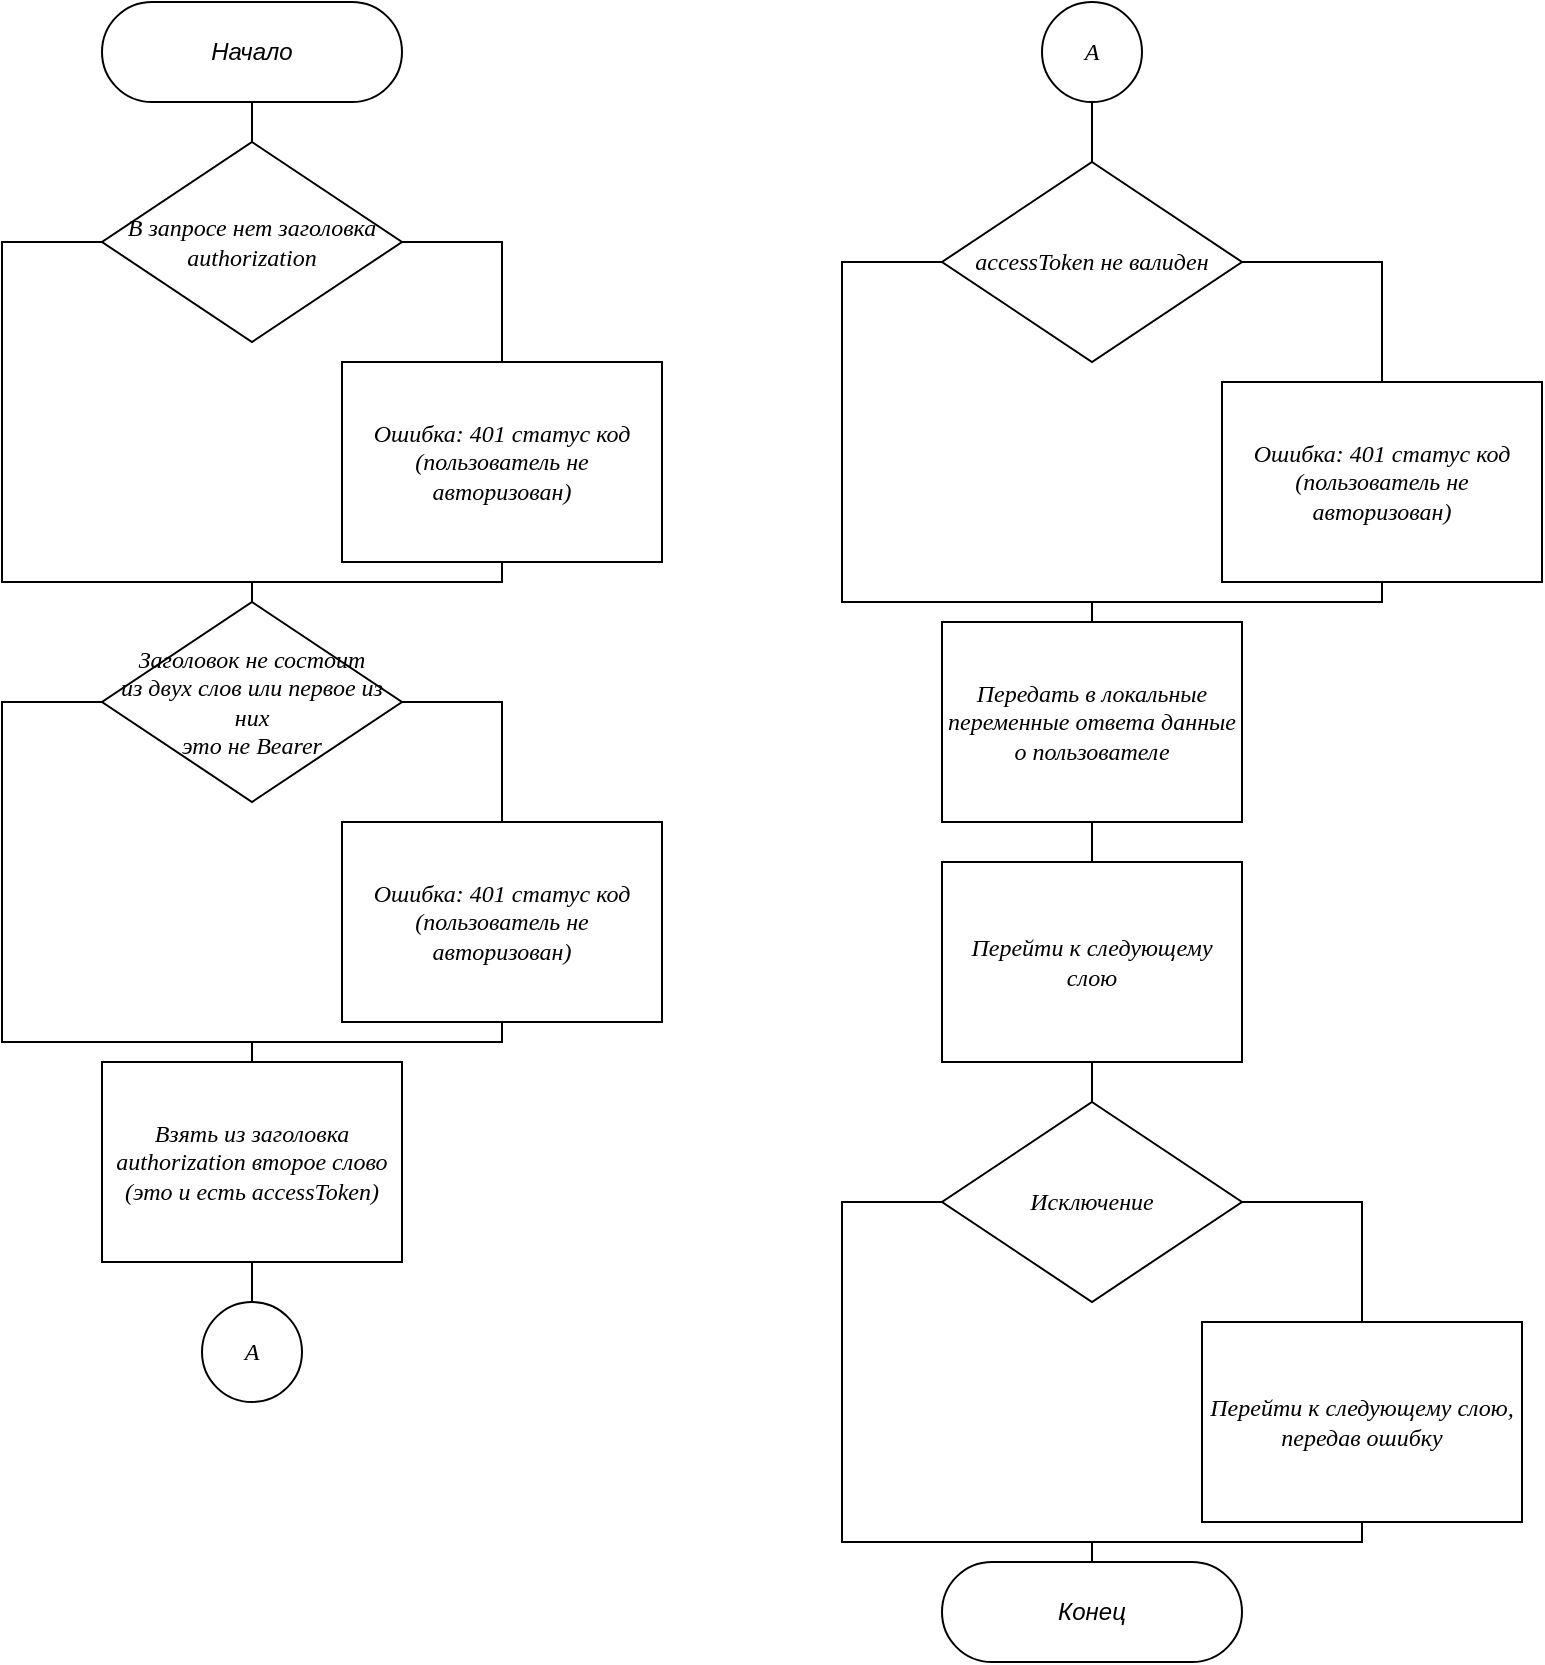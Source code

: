 <mxfile version="24.7.17">
  <diagram name="Page-1" id="gwpifbDKyIBTILsdFafc">
    <mxGraphModel dx="1873" dy="1124" grid="1" gridSize="10" guides="1" tooltips="1" connect="1" arrows="1" fold="1" page="1" pageScale="1" pageWidth="850" pageHeight="1100" math="0" shadow="0">
      <root>
        <mxCell id="0" />
        <mxCell id="1" parent="0" />
        <mxCell id="OKVP6sujibBIXA0t6-Vj-2" value="&lt;i&gt;Начало&lt;/i&gt;" style="rounded=1;whiteSpace=wrap;html=1;glass=0;arcSize=50;" vertex="1" parent="1">
          <mxGeometry x="240" y="80" width="150" height="50" as="geometry" />
        </mxCell>
        <mxCell id="OKVP6sujibBIXA0t6-Vj-4" value="&lt;font face=&quot;GOST2304 Type A&quot;&gt;&lt;i&gt;Исключение&lt;/i&gt;&lt;/font&gt;" style="rhombus;whiteSpace=wrap;html=1;" vertex="1" parent="1">
          <mxGeometry x="660" y="630" width="150" height="100" as="geometry" />
        </mxCell>
        <mxCell id="OKVP6sujibBIXA0t6-Vj-6" value="&lt;font face=&quot;GOST2304 Type A&quot;&gt;&lt;i&gt;В запросе нет заголовка&lt;/i&gt;&lt;/font&gt;&lt;div&gt;&lt;font face=&quot;GOST2304 Type A&quot;&gt;&lt;i&gt;authorization&lt;/i&gt;&lt;/font&gt;&lt;/div&gt;" style="rhombus;whiteSpace=wrap;html=1;" vertex="1" parent="1">
          <mxGeometry x="240" y="150" width="150" height="100" as="geometry" />
        </mxCell>
        <mxCell id="OKVP6sujibBIXA0t6-Vj-8" value="&lt;font face=&quot;GOST2304 Type A&quot;&gt;&lt;i&gt;Ошибка: 401 статус код (пользователь не авторизован)&lt;/i&gt;&lt;/font&gt;" style="rounded=0;whiteSpace=wrap;html=1;" vertex="1" parent="1">
          <mxGeometry x="360" y="260" width="160" height="100" as="geometry" />
        </mxCell>
        <mxCell id="OKVP6sujibBIXA0t6-Vj-11" value="&lt;font face=&quot;GOST2304 Type A&quot;&gt;&lt;i&gt;Заголовок не состоит&lt;/i&gt;&lt;/font&gt;&lt;div&gt;&lt;font face=&quot;GOST2304 Type A&quot;&gt;&lt;i&gt;из двух слов или первое из них&lt;/i&gt;&lt;/font&gt;&lt;/div&gt;&lt;div&gt;&lt;font face=&quot;GOST2304 Type A&quot;&gt;&lt;i&gt;это не Bearer&lt;/i&gt;&lt;/font&gt;&lt;/div&gt;" style="rhombus;whiteSpace=wrap;html=1;" vertex="1" parent="1">
          <mxGeometry x="240" y="380" width="150" height="100" as="geometry" />
        </mxCell>
        <mxCell id="OKVP6sujibBIXA0t6-Vj-14" value="&lt;font face=&quot;GOST2304 Type A&quot;&gt;&lt;i&gt;Ошибка: 401 статус код (пользователь не авторизован)&lt;/i&gt;&lt;/font&gt;" style="rounded=0;whiteSpace=wrap;html=1;" vertex="1" parent="1">
          <mxGeometry x="360" y="490" width="160" height="100" as="geometry" />
        </mxCell>
        <mxCell id="OKVP6sujibBIXA0t6-Vj-15" value="&lt;font face=&quot;GOST2304 Type A&quot;&gt;&lt;i&gt;Взять из заголовка authorization второе слово (это и есть accessToken)&lt;/i&gt;&lt;/font&gt;" style="rounded=0;whiteSpace=wrap;html=1;" vertex="1" parent="1">
          <mxGeometry x="240" y="610" width="150" height="100" as="geometry" />
        </mxCell>
        <mxCell id="OKVP6sujibBIXA0t6-Vj-16" value="&lt;font face=&quot;GOST2304 Type A&quot;&gt;&lt;i&gt;accessToken не валиден&lt;/i&gt;&lt;/font&gt;" style="rhombus;whiteSpace=wrap;html=1;" vertex="1" parent="1">
          <mxGeometry x="660" y="160" width="150" height="100" as="geometry" />
        </mxCell>
        <mxCell id="OKVP6sujibBIXA0t6-Vj-17" value="&lt;font face=&quot;GOST2304 Type A&quot;&gt;&lt;i&gt;Ошибка: 401 статус код (пользователь не авторизован)&lt;/i&gt;&lt;/font&gt;" style="rounded=0;whiteSpace=wrap;html=1;" vertex="1" parent="1">
          <mxGeometry x="800" y="270" width="160" height="100" as="geometry" />
        </mxCell>
        <mxCell id="OKVP6sujibBIXA0t6-Vj-18" value="&lt;font face=&quot;GOST2304 Type A&quot;&gt;&lt;i&gt;Передать в локальные переменные ответа данные о пользователе&lt;/i&gt;&lt;/font&gt;" style="rounded=0;whiteSpace=wrap;html=1;" vertex="1" parent="1">
          <mxGeometry x="660" y="390" width="150" height="100" as="geometry" />
        </mxCell>
        <mxCell id="OKVP6sujibBIXA0t6-Vj-19" value="&lt;font face=&quot;GOST2304 Type A&quot;&gt;&lt;i&gt;Перейти к следующему слою&lt;/i&gt;&lt;/font&gt;" style="rounded=0;whiteSpace=wrap;html=1;" vertex="1" parent="1">
          <mxGeometry x="660" y="510" width="150" height="100" as="geometry" />
        </mxCell>
        <mxCell id="OKVP6sujibBIXA0t6-Vj-20" value="&lt;font face=&quot;GOST2304 Type A&quot;&gt;&lt;i&gt;Перейти к следующему слою, передав ошибку&lt;/i&gt;&lt;/font&gt;" style="rounded=0;whiteSpace=wrap;html=1;" vertex="1" parent="1">
          <mxGeometry x="790" y="740" width="160" height="100" as="geometry" />
        </mxCell>
        <mxCell id="OKVP6sujibBIXA0t6-Vj-21" value="&lt;i&gt;Конец&lt;/i&gt;" style="rounded=1;whiteSpace=wrap;html=1;glass=0;arcSize=50;" vertex="1" parent="1">
          <mxGeometry x="660" y="860" width="150" height="50" as="geometry" />
        </mxCell>
        <mxCell id="OKVP6sujibBIXA0t6-Vj-23" value="" style="endArrow=none;html=1;rounded=0;entryX=0.5;entryY=1;entryDx=0;entryDy=0;exitX=0.5;exitY=0;exitDx=0;exitDy=0;" edge="1" parent="1" source="OKVP6sujibBIXA0t6-Vj-6" target="OKVP6sujibBIXA0t6-Vj-2">
          <mxGeometry width="50" height="50" relative="1" as="geometry">
            <mxPoint x="300" y="180" as="sourcePoint" />
            <mxPoint x="350" y="130" as="targetPoint" />
          </mxGeometry>
        </mxCell>
        <mxCell id="OKVP6sujibBIXA0t6-Vj-24" value="" style="endArrow=none;html=1;rounded=0;entryX=1;entryY=0.5;entryDx=0;entryDy=0;exitX=0.5;exitY=0;exitDx=0;exitDy=0;" edge="1" parent="1" source="OKVP6sujibBIXA0t6-Vj-8" target="OKVP6sujibBIXA0t6-Vj-6">
          <mxGeometry width="50" height="50" relative="1" as="geometry">
            <mxPoint x="325" y="160" as="sourcePoint" />
            <mxPoint x="325" y="140" as="targetPoint" />
            <Array as="points">
              <mxPoint x="440" y="200" />
            </Array>
          </mxGeometry>
        </mxCell>
        <mxCell id="OKVP6sujibBIXA0t6-Vj-25" value="" style="endArrow=none;html=1;rounded=0;entryX=0;entryY=0.5;entryDx=0;entryDy=0;" edge="1" parent="1" target="OKVP6sujibBIXA0t6-Vj-6">
          <mxGeometry width="50" height="50" relative="1" as="geometry">
            <mxPoint x="310" y="370" as="sourcePoint" />
            <mxPoint x="335" y="150" as="targetPoint" />
            <Array as="points">
              <mxPoint x="190" y="370" />
              <mxPoint x="190" y="200" />
            </Array>
          </mxGeometry>
        </mxCell>
        <mxCell id="OKVP6sujibBIXA0t6-Vj-26" value="" style="endArrow=none;html=1;rounded=0;exitX=0.5;exitY=1;exitDx=0;exitDy=0;" edge="1" parent="1" source="OKVP6sujibBIXA0t6-Vj-8">
          <mxGeometry width="50" height="50" relative="1" as="geometry">
            <mxPoint x="400" y="370" as="sourcePoint" />
            <mxPoint x="310" y="370" as="targetPoint" />
            <Array as="points">
              <mxPoint x="440" y="370" />
            </Array>
          </mxGeometry>
        </mxCell>
        <mxCell id="OKVP6sujibBIXA0t6-Vj-27" value="" style="endArrow=none;html=1;rounded=0;entryX=0.5;entryY=0;entryDx=0;entryDy=0;" edge="1" parent="1" target="OKVP6sujibBIXA0t6-Vj-11">
          <mxGeometry width="50" height="50" relative="1" as="geometry">
            <mxPoint x="315" y="370" as="sourcePoint" />
            <mxPoint x="355" y="170" as="targetPoint" />
          </mxGeometry>
        </mxCell>
        <mxCell id="OKVP6sujibBIXA0t6-Vj-28" value="" style="endArrow=none;html=1;rounded=0;entryX=0.5;entryY=0;entryDx=0;entryDy=0;exitX=1;exitY=0.5;exitDx=0;exitDy=0;" edge="1" parent="1" source="OKVP6sujibBIXA0t6-Vj-11" target="OKVP6sujibBIXA0t6-Vj-14">
          <mxGeometry width="50" height="50" relative="1" as="geometry">
            <mxPoint x="325" y="380" as="sourcePoint" />
            <mxPoint x="325" y="390" as="targetPoint" />
            <Array as="points">
              <mxPoint x="440" y="430" />
            </Array>
          </mxGeometry>
        </mxCell>
        <mxCell id="OKVP6sujibBIXA0t6-Vj-29" value="" style="endArrow=none;html=1;rounded=0;entryX=0;entryY=0.5;entryDx=0;entryDy=0;" edge="1" parent="1" target="OKVP6sujibBIXA0t6-Vj-11">
          <mxGeometry width="50" height="50" relative="1" as="geometry">
            <mxPoint x="320" y="600" as="sourcePoint" />
            <mxPoint x="335" y="400" as="targetPoint" />
            <Array as="points">
              <mxPoint x="190" y="600" />
              <mxPoint x="190" y="430" />
            </Array>
          </mxGeometry>
        </mxCell>
        <mxCell id="OKVP6sujibBIXA0t6-Vj-30" value="" style="endArrow=none;html=1;rounded=0;entryX=0.5;entryY=1;entryDx=0;entryDy=0;" edge="1" parent="1" target="OKVP6sujibBIXA0t6-Vj-14">
          <mxGeometry width="50" height="50" relative="1" as="geometry">
            <mxPoint x="320" y="600" as="sourcePoint" />
            <mxPoint x="345" y="410" as="targetPoint" />
            <Array as="points">
              <mxPoint x="440" y="600" />
            </Array>
          </mxGeometry>
        </mxCell>
        <mxCell id="OKVP6sujibBIXA0t6-Vj-31" value="" style="endArrow=none;html=1;rounded=0;entryX=0.5;entryY=0;entryDx=0;entryDy=0;" edge="1" parent="1" target="OKVP6sujibBIXA0t6-Vj-15">
          <mxGeometry width="50" height="50" relative="1" as="geometry">
            <mxPoint x="315" y="600" as="sourcePoint" />
            <mxPoint x="355" y="420" as="targetPoint" />
          </mxGeometry>
        </mxCell>
        <mxCell id="OKVP6sujibBIXA0t6-Vj-35" value="" style="endArrow=none;html=1;rounded=0;entryX=1;entryY=0.5;entryDx=0;entryDy=0;exitX=0.5;exitY=0;exitDx=0;exitDy=0;" edge="1" parent="1" source="OKVP6sujibBIXA0t6-Vj-17" target="OKVP6sujibBIXA0t6-Vj-16">
          <mxGeometry width="50" height="50" relative="1" as="geometry">
            <mxPoint x="745" y="150" as="sourcePoint" />
            <mxPoint x="745" y="170" as="targetPoint" />
            <Array as="points">
              <mxPoint x="880" y="210" />
            </Array>
          </mxGeometry>
        </mxCell>
        <mxCell id="OKVP6sujibBIXA0t6-Vj-36" value="" style="endArrow=none;html=1;rounded=0;exitX=0;exitY=0.5;exitDx=0;exitDy=0;" edge="1" parent="1" source="OKVP6sujibBIXA0t6-Vj-16">
          <mxGeometry width="50" height="50" relative="1" as="geometry">
            <mxPoint x="755" y="160" as="sourcePoint" />
            <mxPoint x="740" y="380" as="targetPoint" />
            <Array as="points">
              <mxPoint x="610" y="210" />
              <mxPoint x="610" y="380" />
            </Array>
          </mxGeometry>
        </mxCell>
        <mxCell id="OKVP6sujibBIXA0t6-Vj-37" value="" style="endArrow=none;html=1;rounded=0;entryX=0.5;entryY=1;entryDx=0;entryDy=0;" edge="1" parent="1" target="OKVP6sujibBIXA0t6-Vj-17">
          <mxGeometry width="50" height="50" relative="1" as="geometry">
            <mxPoint x="740" y="380" as="sourcePoint" />
            <mxPoint x="765" y="190" as="targetPoint" />
            <Array as="points">
              <mxPoint x="880" y="380" />
            </Array>
          </mxGeometry>
        </mxCell>
        <mxCell id="OKVP6sujibBIXA0t6-Vj-38" value="" style="endArrow=none;html=1;rounded=0;entryX=0.5;entryY=0;entryDx=0;entryDy=0;" edge="1" parent="1" target="OKVP6sujibBIXA0t6-Vj-18">
          <mxGeometry width="50" height="50" relative="1" as="geometry">
            <mxPoint x="735" y="380" as="sourcePoint" />
            <mxPoint x="775" y="200" as="targetPoint" />
          </mxGeometry>
        </mxCell>
        <mxCell id="OKVP6sujibBIXA0t6-Vj-39" value="" style="endArrow=none;html=1;rounded=0;entryX=0.5;entryY=0;entryDx=0;entryDy=0;exitX=0.5;exitY=1;exitDx=0;exitDy=0;" edge="1" parent="1" source="OKVP6sujibBIXA0t6-Vj-18" target="OKVP6sujibBIXA0t6-Vj-19">
          <mxGeometry width="50" height="50" relative="1" as="geometry">
            <mxPoint x="745" y="390" as="sourcePoint" />
            <mxPoint x="745" y="400" as="targetPoint" />
          </mxGeometry>
        </mxCell>
        <mxCell id="OKVP6sujibBIXA0t6-Vj-40" value="" style="endArrow=none;html=1;rounded=0;entryX=0.5;entryY=1;entryDx=0;entryDy=0;exitX=0.5;exitY=0;exitDx=0;exitDy=0;" edge="1" parent="1" source="OKVP6sujibBIXA0t6-Vj-4" target="OKVP6sujibBIXA0t6-Vj-19">
          <mxGeometry width="50" height="50" relative="1" as="geometry">
            <mxPoint x="745" y="500" as="sourcePoint" />
            <mxPoint x="745" y="520" as="targetPoint" />
          </mxGeometry>
        </mxCell>
        <mxCell id="OKVP6sujibBIXA0t6-Vj-41" value="" style="endArrow=none;html=1;rounded=0;entryX=1;entryY=0.5;entryDx=0;entryDy=0;exitX=0.5;exitY=0;exitDx=0;exitDy=0;" edge="1" parent="1" source="OKVP6sujibBIXA0t6-Vj-20" target="OKVP6sujibBIXA0t6-Vj-4">
          <mxGeometry width="50" height="50" relative="1" as="geometry">
            <mxPoint x="745" y="640" as="sourcePoint" />
            <mxPoint x="745" y="620" as="targetPoint" />
            <Array as="points">
              <mxPoint x="870" y="680" />
            </Array>
          </mxGeometry>
        </mxCell>
        <mxCell id="OKVP6sujibBIXA0t6-Vj-43" value="" style="endArrow=none;html=1;rounded=0;entryX=0;entryY=0.5;entryDx=0;entryDy=0;" edge="1" parent="1" target="OKVP6sujibBIXA0t6-Vj-4">
          <mxGeometry width="50" height="50" relative="1" as="geometry">
            <mxPoint x="740" y="850" as="sourcePoint" />
            <mxPoint x="830" y="700" as="targetPoint" />
            <Array as="points">
              <mxPoint x="610" y="850" />
              <mxPoint x="610" y="680" />
            </Array>
          </mxGeometry>
        </mxCell>
        <mxCell id="OKVP6sujibBIXA0t6-Vj-44" value="" style="endArrow=none;html=1;rounded=0;exitX=0.5;exitY=1;exitDx=0;exitDy=0;" edge="1" parent="1" source="OKVP6sujibBIXA0t6-Vj-20">
          <mxGeometry width="50" height="50" relative="1" as="geometry">
            <mxPoint x="900" y="770" as="sourcePoint" />
            <mxPoint x="740" y="850" as="targetPoint" />
            <Array as="points">
              <mxPoint x="870" y="850" />
            </Array>
          </mxGeometry>
        </mxCell>
        <mxCell id="OKVP6sujibBIXA0t6-Vj-46" value="" style="endArrow=none;html=1;rounded=0;entryX=0.5;entryY=0;entryDx=0;entryDy=0;" edge="1" parent="1" target="OKVP6sujibBIXA0t6-Vj-21">
          <mxGeometry width="50" height="50" relative="1" as="geometry">
            <mxPoint x="735" y="850" as="sourcePoint" />
            <mxPoint x="745" y="620" as="targetPoint" />
          </mxGeometry>
        </mxCell>
        <mxCell id="OKVP6sujibBIXA0t6-Vj-47" value="&lt;font face=&quot;GOST2304 Type A&quot;&gt;&lt;i&gt;А&lt;/i&gt;&lt;/font&gt;" style="ellipse;whiteSpace=wrap;html=1;aspect=fixed;" vertex="1" parent="1">
          <mxGeometry x="710" y="80" width="50" height="50" as="geometry" />
        </mxCell>
        <mxCell id="OKVP6sujibBIXA0t6-Vj-48" value="&lt;font face=&quot;GOST2304 Type A&quot;&gt;&lt;i&gt;А&lt;/i&gt;&lt;/font&gt;" style="ellipse;whiteSpace=wrap;html=1;aspect=fixed;" vertex="1" parent="1">
          <mxGeometry x="290" y="730" width="50" height="50" as="geometry" />
        </mxCell>
        <mxCell id="OKVP6sujibBIXA0t6-Vj-49" value="" style="endArrow=none;html=1;rounded=0;entryX=0.5;entryY=0;entryDx=0;entryDy=0;exitX=0.5;exitY=1;exitDx=0;exitDy=0;" edge="1" parent="1" source="OKVP6sujibBIXA0t6-Vj-15" target="OKVP6sujibBIXA0t6-Vj-48">
          <mxGeometry width="50" height="50" relative="1" as="geometry">
            <mxPoint x="325" y="610" as="sourcePoint" />
            <mxPoint x="325" y="620" as="targetPoint" />
          </mxGeometry>
        </mxCell>
        <mxCell id="OKVP6sujibBIXA0t6-Vj-50" value="" style="endArrow=none;html=1;rounded=0;entryX=0.5;entryY=0;entryDx=0;entryDy=0;exitX=0.5;exitY=1;exitDx=0;exitDy=0;" edge="1" parent="1" source="OKVP6sujibBIXA0t6-Vj-47" target="OKVP6sujibBIXA0t6-Vj-16">
          <mxGeometry width="50" height="50" relative="1" as="geometry">
            <mxPoint x="325" y="720" as="sourcePoint" />
            <mxPoint x="325" y="740" as="targetPoint" />
          </mxGeometry>
        </mxCell>
      </root>
    </mxGraphModel>
  </diagram>
</mxfile>
